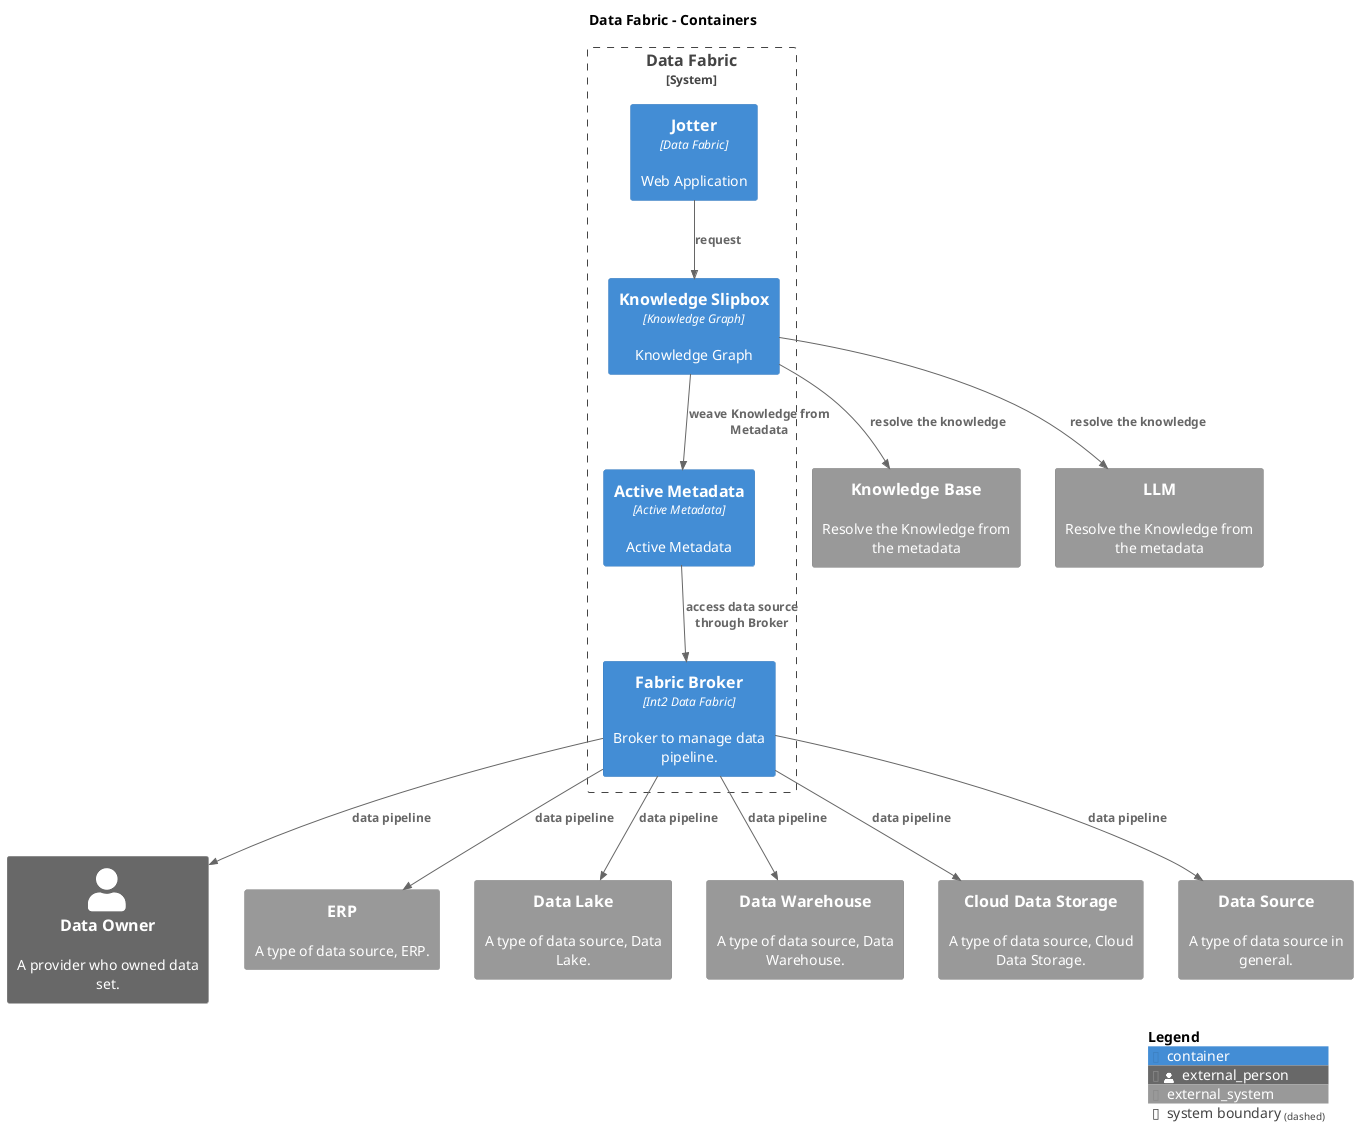 @startuml
set separator none
title Data Fabric - Containers

top to bottom direction

!include <C4/C4>
!include <C4/C4_Context>
!include <C4/C4_Container>

Person_Ext(DataOwner, "Data Owner", "A provider who owned data set.", $tags="")
System_Ext(ERP, "ERP", "A type of data source, ERP.", $tags="")
System_Ext(DataLake, "Data Lake", "A type of data source, Data Lake.", $tags="")
System_Ext(DataWarehouse, "Data Warehouse", "A type of data source, Data Warehouse.", $tags="")
System_Ext(CloudDataStorage, "Cloud Data Storage", "A type of data source, Cloud Data Storage.", $tags="")
System_Ext(DataSource, "Data Source", "A type of data source in general.", $tags="")
System_Ext(KnowledgeBase, "Knowledge Base", "Resolve the Knowledge from the metadata", $tags="")
System_Ext(LLM, "LLM", "Resolve the Knowledge from the metadata", $tags="")

System_Boundary("DataFabric_boundary", "Data Fabric", $tags="") {
  Container(DataFabric.Jotter, "Jotter", "Data Fabric", "Web Application", $tags="")
  Container(DataFabric.KnowledgeSlipbox, "Knowledge Slipbox", "Knowledge Graph", "Knowledge Graph", $tags="")
  Container(DataFabric.ActiveMetadata, "Active Metadata", "Active Metadata", "Active Metadata", $tags="")
  Container(DataFabric.FabricBroker, "Fabric Broker", "Int2 Data Fabric", "Broker to manage data pipeline.", $tags="")
}

Rel_D(DataFabric.Jotter, DataFabric.KnowledgeSlipbox, "request", $tags="")
Rel_D(DataFabric.KnowledgeSlipbox, DataFabric.ActiveMetadata, "weave Knowledge from Metadata", $tags="")
Rel_D(DataFabric.KnowledgeSlipbox, KnowledgeBase, "resolve the knowledge", $tags="")
Rel_D(DataFabric.KnowledgeSlipbox, LLM, "resolve the knowledge", $tags="")
Rel_D(DataFabric.FabricBroker, DataOwner, "data pipeline", $tags="")
Rel_D(DataFabric.FabricBroker, ERP, "data pipeline", $tags="")
Rel_D(DataFabric.FabricBroker, DataLake, "data pipeline", $tags="")
Rel_D(DataFabric.FabricBroker, DataWarehouse, "data pipeline", $tags="")
Rel_D(DataFabric.FabricBroker, CloudDataStorage, "data pipeline", $tags="")
Rel_D(DataFabric.FabricBroker, DataSource, "data pipeline", $tags="")
Rel_D(DataFabric.ActiveMetadata, DataFabric.FabricBroker, "access data source through Broker", $tags="")

SHOW_LEGEND(true)
@enduml